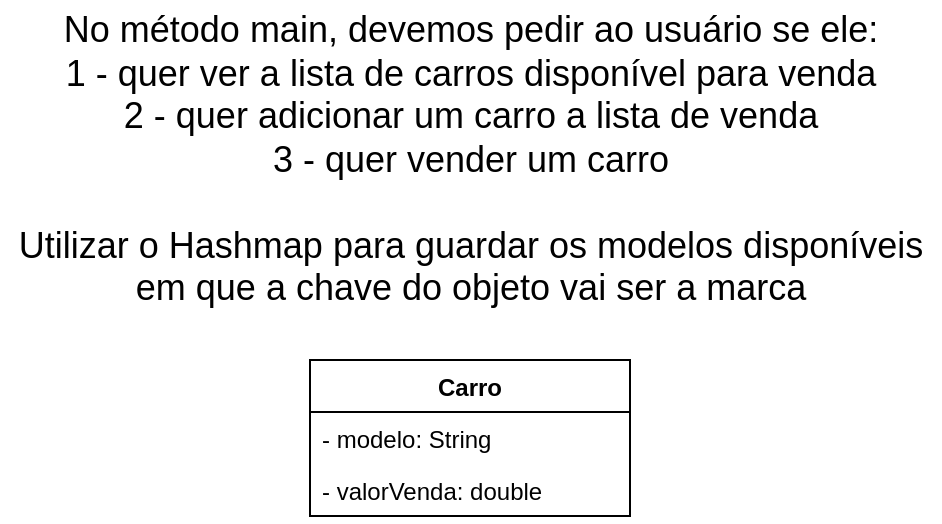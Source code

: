 <mxfile version="20.0.1" type="device"><diagram id="C5RBs43oDa-KdzZeNtuy" name="Page-1"><mxGraphModel dx="539" dy="465" grid="1" gridSize="10" guides="1" tooltips="1" connect="1" arrows="1" fold="1" page="1" pageScale="1" pageWidth="827" pageHeight="1169" math="0" shadow="0"><root><mxCell id="WIyWlLk6GJQsqaUBKTNV-0"/><mxCell id="WIyWlLk6GJQsqaUBKTNV-1" parent="WIyWlLk6GJQsqaUBKTNV-0"/><mxCell id="vOW1nRCSZ3gWcMB_tqno-0" value="Carro" style="swimlane;fontStyle=1;align=center;verticalAlign=top;childLayout=stackLayout;horizontal=1;startSize=26;horizontalStack=0;resizeParent=1;resizeParentMax=0;resizeLast=0;collapsible=1;marginBottom=0;" vertex="1" parent="WIyWlLk6GJQsqaUBKTNV-1"><mxGeometry x="265" y="270" width="160" height="78" as="geometry"/></mxCell><mxCell id="vOW1nRCSZ3gWcMB_tqno-1" value="- modelo: String" style="text;strokeColor=none;fillColor=none;align=left;verticalAlign=top;spacingLeft=4;spacingRight=4;overflow=hidden;rotatable=0;points=[[0,0.5],[1,0.5]];portConstraint=eastwest;" vertex="1" parent="vOW1nRCSZ3gWcMB_tqno-0"><mxGeometry y="26" width="160" height="26" as="geometry"/></mxCell><mxCell id="vOW1nRCSZ3gWcMB_tqno-4" value="- valorVenda: double" style="text;strokeColor=none;fillColor=none;align=left;verticalAlign=top;spacingLeft=4;spacingRight=4;overflow=hidden;rotatable=0;points=[[0,0.5],[1,0.5]];portConstraint=eastwest;" vertex="1" parent="vOW1nRCSZ3gWcMB_tqno-0"><mxGeometry y="52" width="160" height="26" as="geometry"/></mxCell><mxCell id="vOW1nRCSZ3gWcMB_tqno-6" value="No método main, devemos pedir ao usuário se ele:&lt;br style=&quot;font-size: 18px;&quot;&gt;1 - quer ver a lista de carros disponível para venda&lt;br style=&quot;font-size: 18px;&quot;&gt;2 - quer adicionar um carro a lista de venda&lt;br style=&quot;font-size: 18px;&quot;&gt;3 - quer vender um carro&lt;br style=&quot;font-size: 18px;&quot;&gt;&lt;br style=&quot;font-size: 18px;&quot;&gt;Utilizar o Hashmap para guardar os modelos disponíveis&lt;br&gt;em que a chave do objeto vai ser a marca" style="text;html=1;align=center;verticalAlign=middle;resizable=0;points=[];autosize=1;strokeColor=none;fillColor=none;fontSize=18;" vertex="1" parent="WIyWlLk6GJQsqaUBKTNV-1"><mxGeometry x="110" y="90" width="470" height="160" as="geometry"/></mxCell></root></mxGraphModel></diagram></mxfile>